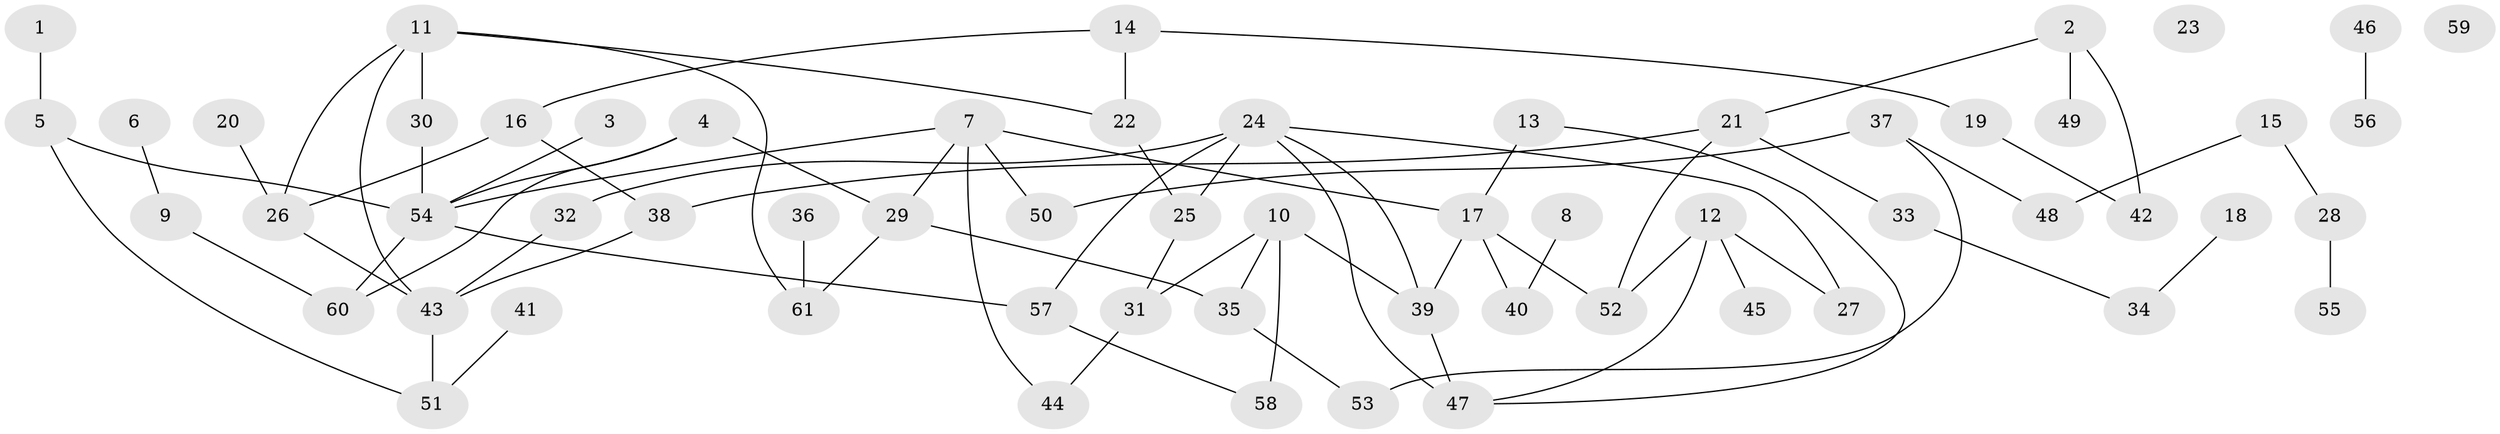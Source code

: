 // Generated by graph-tools (version 1.1) at 2025/12/03/09/25 04:12:53]
// undirected, 61 vertices, 78 edges
graph export_dot {
graph [start="1"]
  node [color=gray90,style=filled];
  1;
  2;
  3;
  4;
  5;
  6;
  7;
  8;
  9;
  10;
  11;
  12;
  13;
  14;
  15;
  16;
  17;
  18;
  19;
  20;
  21;
  22;
  23;
  24;
  25;
  26;
  27;
  28;
  29;
  30;
  31;
  32;
  33;
  34;
  35;
  36;
  37;
  38;
  39;
  40;
  41;
  42;
  43;
  44;
  45;
  46;
  47;
  48;
  49;
  50;
  51;
  52;
  53;
  54;
  55;
  56;
  57;
  58;
  59;
  60;
  61;
  1 -- 5;
  2 -- 21;
  2 -- 42;
  2 -- 49;
  3 -- 54;
  4 -- 29;
  4 -- 54;
  4 -- 60;
  5 -- 51;
  5 -- 54;
  6 -- 9;
  7 -- 17;
  7 -- 29;
  7 -- 44;
  7 -- 50;
  7 -- 54;
  8 -- 40;
  9 -- 60;
  10 -- 31;
  10 -- 35;
  10 -- 39;
  10 -- 58;
  11 -- 22;
  11 -- 26;
  11 -- 30;
  11 -- 43;
  11 -- 61;
  12 -- 27;
  12 -- 45;
  12 -- 47;
  12 -- 52;
  13 -- 17;
  13 -- 47;
  14 -- 16;
  14 -- 19;
  14 -- 22;
  15 -- 28;
  15 -- 48;
  16 -- 26;
  16 -- 38;
  17 -- 39;
  17 -- 40;
  17 -- 52;
  18 -- 34;
  19 -- 42;
  20 -- 26;
  21 -- 33;
  21 -- 38;
  21 -- 52;
  22 -- 25;
  24 -- 25;
  24 -- 27;
  24 -- 32;
  24 -- 39;
  24 -- 47;
  24 -- 57;
  25 -- 31;
  26 -- 43;
  28 -- 55;
  29 -- 35;
  29 -- 61;
  30 -- 54;
  31 -- 44;
  32 -- 43;
  33 -- 34;
  35 -- 53;
  36 -- 61;
  37 -- 48;
  37 -- 50;
  37 -- 53;
  38 -- 43;
  39 -- 47;
  41 -- 51;
  43 -- 51;
  46 -- 56;
  54 -- 57;
  54 -- 60;
  57 -- 58;
}
